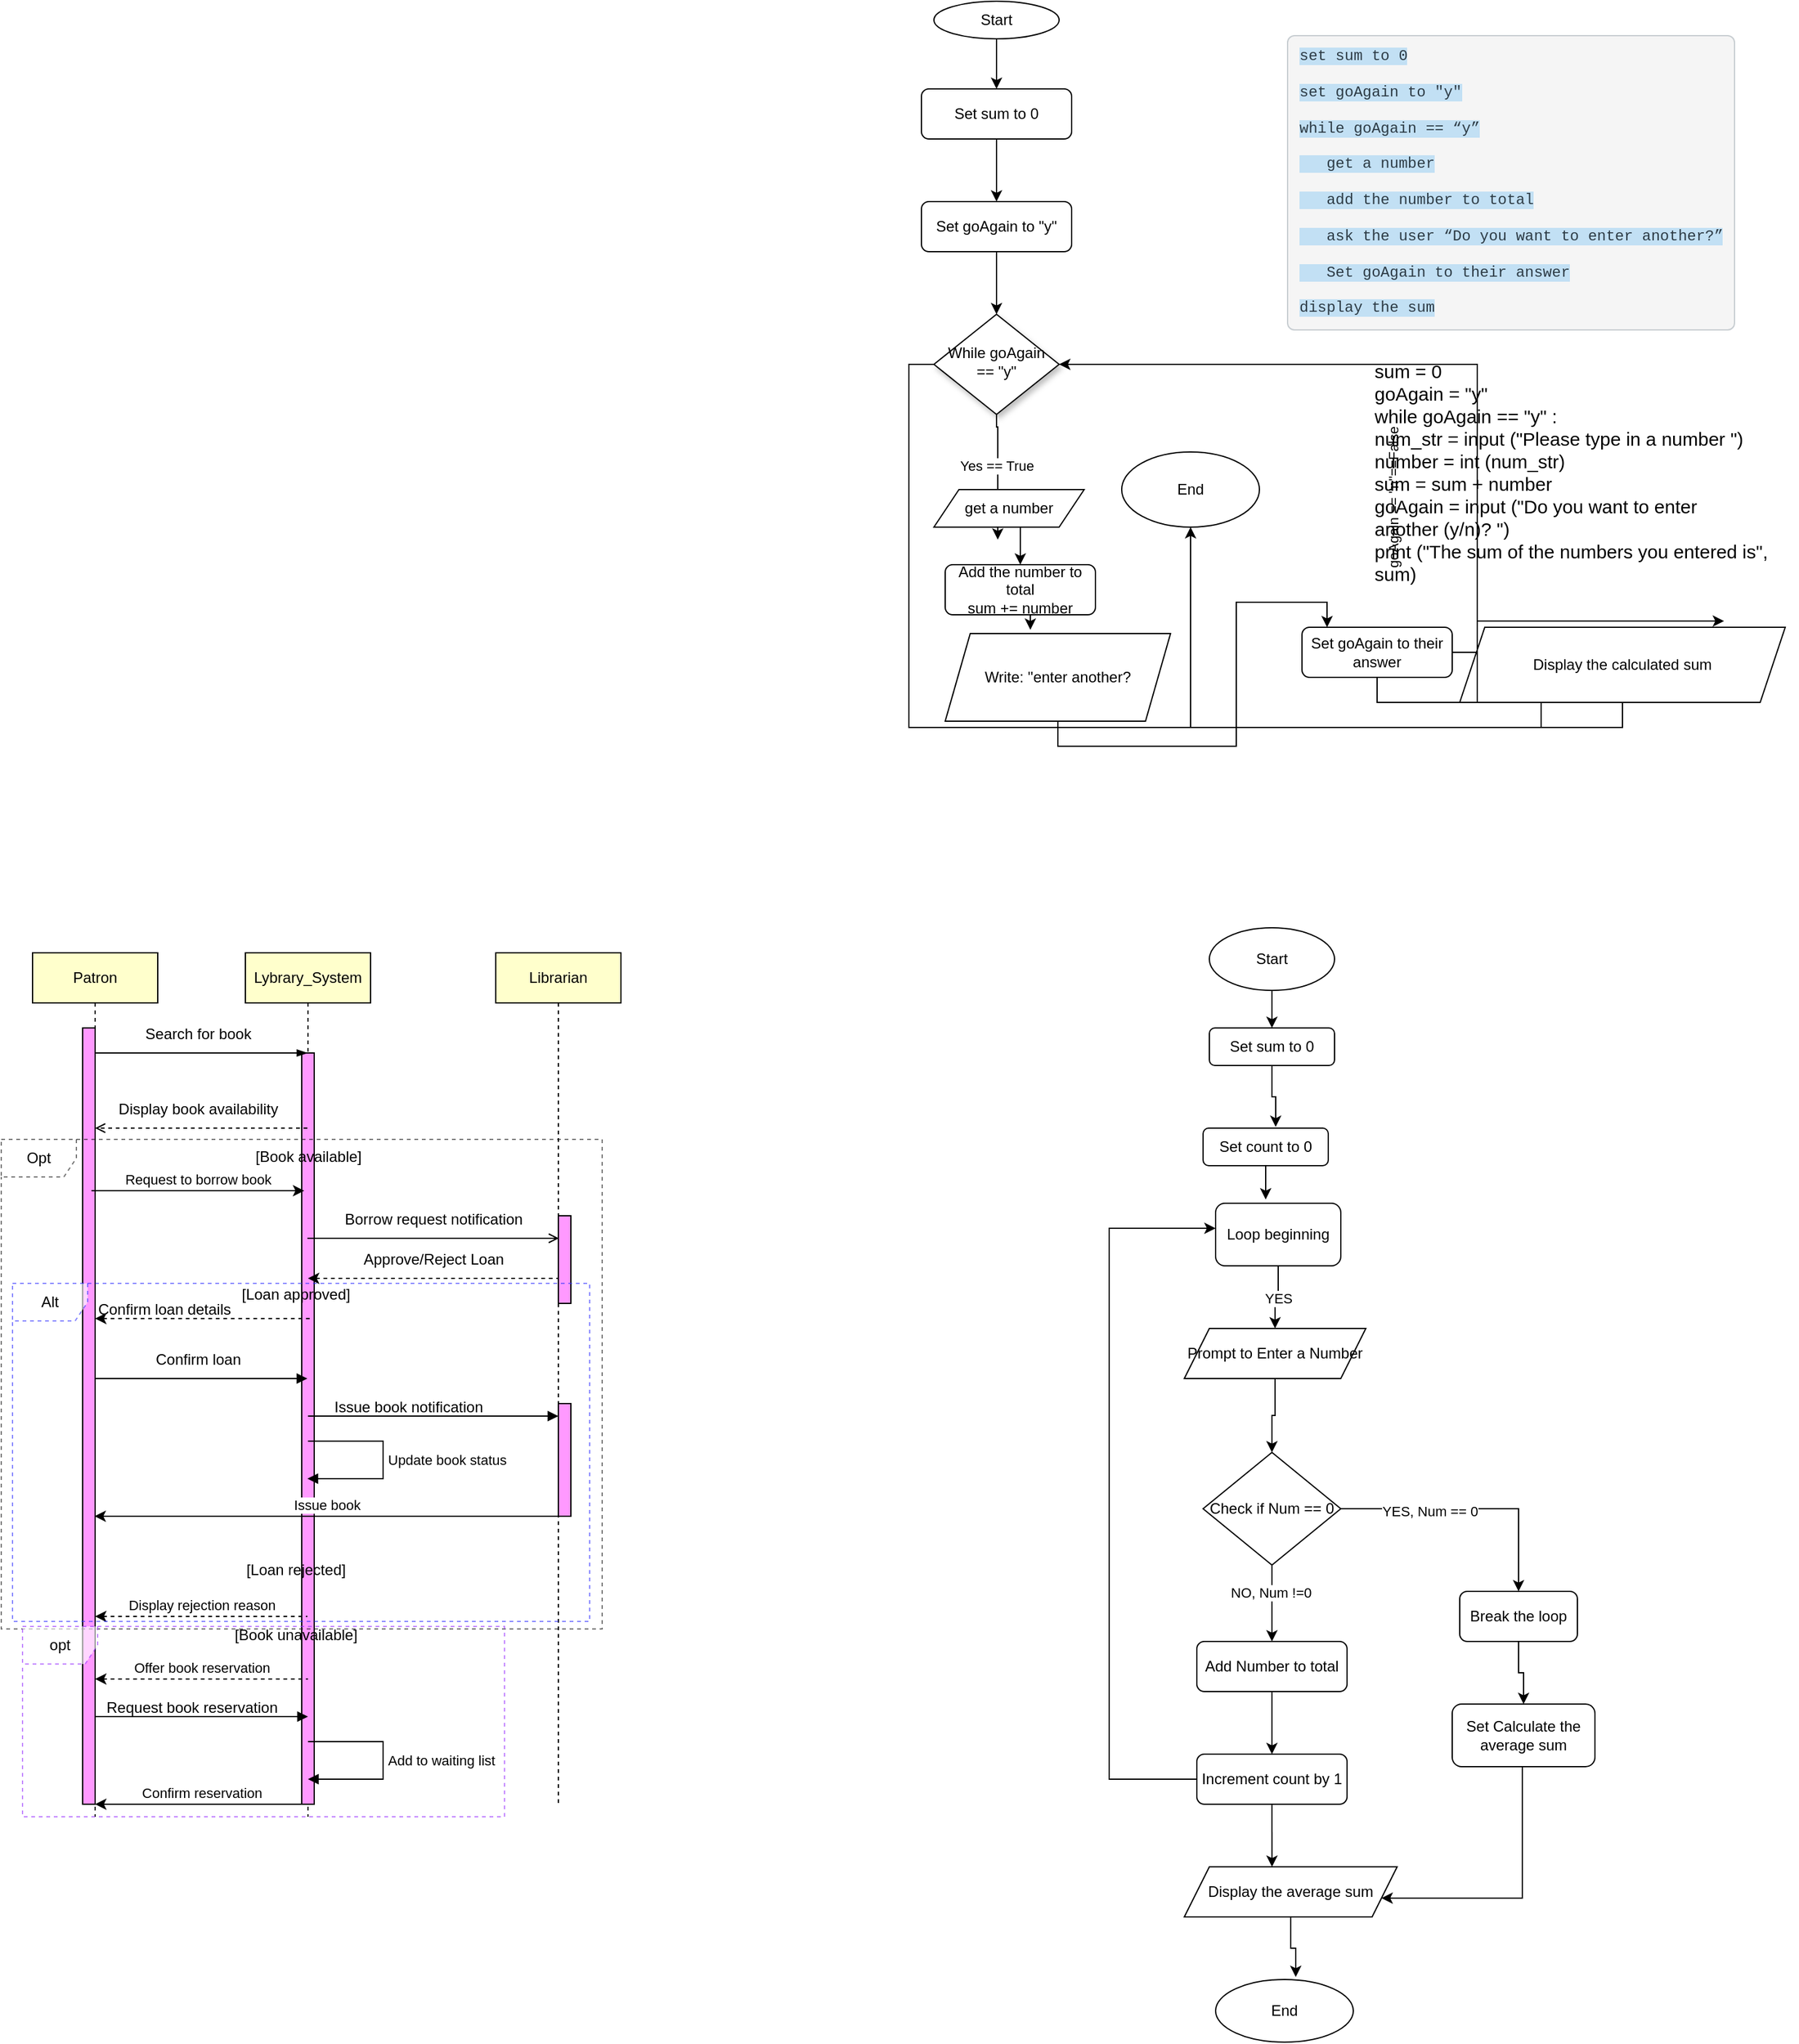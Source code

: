 <mxfile version="24.2.9" type="github">
  <diagram id="C5RBs43oDa-KdzZeNtuy" name="Page-1">
    <mxGraphModel dx="1753" dy="701" grid="0" gridSize="10" guides="1" tooltips="1" connect="1" arrows="1" fold="1" page="1" pageScale="1" pageWidth="827" pageHeight="1169" math="0" shadow="0">
      <root>
        <mxCell id="WIyWlLk6GJQsqaUBKTNV-0" />
        <mxCell id="WIyWlLk6GJQsqaUBKTNV-1" parent="WIyWlLk6GJQsqaUBKTNV-0" />
        <mxCell id="v20488faDy4uhFnrYRyf-15" style="edgeStyle=orthogonalEdgeStyle;rounded=0;orthogonalLoop=1;jettySize=auto;html=1;exitX=0.5;exitY=1;exitDx=0;exitDy=0;" parent="WIyWlLk6GJQsqaUBKTNV-1" source="WIyWlLk6GJQsqaUBKTNV-6" edge="1">
          <mxGeometry relative="1" as="geometry">
            <mxPoint x="171" y="440" as="targetPoint" />
            <mxPoint x="170" y="320" as="sourcePoint" />
            <Array as="points">
              <mxPoint x="170" y="350" />
            </Array>
          </mxGeometry>
        </mxCell>
        <mxCell id="v20488faDy4uhFnrYRyf-16" value="Yes == True" style="edgeLabel;html=1;align=center;verticalAlign=middle;resizable=0;points=[];" parent="v20488faDy4uhFnrYRyf-15" vertex="1" connectable="0">
          <mxGeometry x="-0.439" relative="1" as="geometry">
            <mxPoint x="-1" y="13" as="offset" />
          </mxGeometry>
        </mxCell>
        <mxCell id="v20488faDy4uhFnrYRyf-18" style="edgeStyle=orthogonalEdgeStyle;rounded=0;orthogonalLoop=1;jettySize=auto;html=1;exitX=0;exitY=0.5;exitDx=0;exitDy=0;entryX=0.25;entryY=0;entryDx=0;entryDy=0;" parent="WIyWlLk6GJQsqaUBKTNV-1" source="WIyWlLk6GJQsqaUBKTNV-6" target="v20488faDy4uhFnrYRyf-11" edge="1">
          <mxGeometry relative="1" as="geometry">
            <mxPoint x="100" y="690" as="targetPoint" />
            <Array as="points">
              <mxPoint x="100" y="300" />
              <mxPoint x="100" y="590" />
              <mxPoint x="605" y="590" />
            </Array>
          </mxGeometry>
        </mxCell>
        <mxCell id="v20488faDy4uhFnrYRyf-22" value="goAgain == &quot;n&quot;==False" style="edgeLabel;html=1;align=center;verticalAlign=middle;resizable=0;points=[];rotation=270;" parent="v20488faDy4uhFnrYRyf-18" vertex="1" connectable="0">
          <mxGeometry x="0.588" y="-6" relative="1" as="geometry">
            <mxPoint x="-14" y="-189" as="offset" />
          </mxGeometry>
        </mxCell>
        <mxCell id="WIyWlLk6GJQsqaUBKTNV-6" value="While goAgain == &quot;y&quot;" style="rhombus;whiteSpace=wrap;html=1;shadow=1;fontFamily=Helvetica;fontSize=12;align=center;strokeWidth=1;spacing=6;spacingTop=-4;" parent="WIyWlLk6GJQsqaUBKTNV-1" vertex="1">
          <mxGeometry x="120" y="260" width="100" height="80" as="geometry" />
        </mxCell>
        <mxCell id="v20488faDy4uhFnrYRyf-20" style="edgeStyle=orthogonalEdgeStyle;rounded=0;orthogonalLoop=1;jettySize=auto;html=1;entryX=0.5;entryY=0;entryDx=0;entryDy=0;" parent="WIyWlLk6GJQsqaUBKTNV-1" source="WIyWlLk6GJQsqaUBKTNV-7" target="WIyWlLk6GJQsqaUBKTNV-12" edge="1">
          <mxGeometry relative="1" as="geometry" />
        </mxCell>
        <mxCell id="WIyWlLk6GJQsqaUBKTNV-7" value="Set sum to 0" style="rounded=1;whiteSpace=wrap;html=1;fontSize=12;glass=0;strokeWidth=1;shadow=0;" parent="WIyWlLk6GJQsqaUBKTNV-1" vertex="1">
          <mxGeometry x="110" y="80" width="120" height="40" as="geometry" />
        </mxCell>
        <mxCell id="v20488faDy4uhFnrYRyf-21" style="edgeStyle=orthogonalEdgeStyle;rounded=0;orthogonalLoop=1;jettySize=auto;html=1;exitX=0.5;exitY=1;exitDx=0;exitDy=0;entryX=0.5;entryY=0;entryDx=0;entryDy=0;" parent="WIyWlLk6GJQsqaUBKTNV-1" source="WIyWlLk6GJQsqaUBKTNV-12" target="WIyWlLk6GJQsqaUBKTNV-6" edge="1">
          <mxGeometry relative="1" as="geometry" />
        </mxCell>
        <mxCell id="WIyWlLk6GJQsqaUBKTNV-12" value="Set goAgain to &quot;y&quot;" style="rounded=1;whiteSpace=wrap;html=1;fontSize=12;glass=0;strokeWidth=1;shadow=0;" parent="WIyWlLk6GJQsqaUBKTNV-1" vertex="1">
          <mxGeometry x="110" y="170" width="120" height="40" as="geometry" />
        </mxCell>
        <mxCell id="v20488faDy4uhFnrYRyf-19" style="edgeStyle=orthogonalEdgeStyle;rounded=0;orthogonalLoop=1;jettySize=auto;html=1;exitX=0.5;exitY=1;exitDx=0;exitDy=0;entryX=0.5;entryY=0;entryDx=0;entryDy=0;" parent="WIyWlLk6GJQsqaUBKTNV-1" source="v20488faDy4uhFnrYRyf-0" target="WIyWlLk6GJQsqaUBKTNV-7" edge="1">
          <mxGeometry relative="1" as="geometry" />
        </mxCell>
        <mxCell id="v20488faDy4uhFnrYRyf-0" value="Start" style="ellipse;whiteSpace=wrap;html=1;" parent="WIyWlLk6GJQsqaUBKTNV-1" vertex="1">
          <mxGeometry x="120" y="10" width="100" height="30" as="geometry" />
        </mxCell>
        <mxCell id="v20488faDy4uhFnrYRyf-3" value="Write: &quot;enter another?" style="shape=parallelogram;perimeter=parallelogramPerimeter;whiteSpace=wrap;html=1;fixedSize=1;" parent="WIyWlLk6GJQsqaUBKTNV-1" vertex="1">
          <mxGeometry x="129" y="515" width="180" height="70" as="geometry" />
        </mxCell>
        <mxCell id="v20488faDy4uhFnrYRyf-23" style="edgeStyle=orthogonalEdgeStyle;rounded=0;orthogonalLoop=1;jettySize=auto;html=1;exitX=0.5;exitY=1;exitDx=0;exitDy=0;entryX=0.5;entryY=0;entryDx=0;entryDy=0;" parent="WIyWlLk6GJQsqaUBKTNV-1" source="v20488faDy4uhFnrYRyf-8" target="v20488faDy4uhFnrYRyf-10" edge="1">
          <mxGeometry relative="1" as="geometry" />
        </mxCell>
        <mxCell id="v20488faDy4uhFnrYRyf-8" value="get a number" style="shape=parallelogram;perimeter=parallelogramPerimeter;whiteSpace=wrap;html=1;fixedSize=1;" parent="WIyWlLk6GJQsqaUBKTNV-1" vertex="1">
          <mxGeometry x="120" y="400" width="120" height="30" as="geometry" />
        </mxCell>
        <mxCell id="v20488faDy4uhFnrYRyf-27" style="edgeStyle=orthogonalEdgeStyle;rounded=0;orthogonalLoop=1;jettySize=auto;html=1;exitX=1;exitY=0.5;exitDx=0;exitDy=0;entryX=1;entryY=0.5;entryDx=0;entryDy=0;" parent="WIyWlLk6GJQsqaUBKTNV-1" source="v20488faDy4uhFnrYRyf-9" target="WIyWlLk6GJQsqaUBKTNV-6" edge="1">
          <mxGeometry relative="1" as="geometry" />
        </mxCell>
        <mxCell id="v20488faDy4uhFnrYRyf-9" value="Set goAgain to their answer" style="rounded=1;whiteSpace=wrap;html=1;" parent="WIyWlLk6GJQsqaUBKTNV-1" vertex="1">
          <mxGeometry x="414" y="510" width="120" height="40" as="geometry" />
        </mxCell>
        <mxCell id="v20488faDy4uhFnrYRyf-10" value="Add the number to total&lt;br&gt;sum += number" style="rounded=1;whiteSpace=wrap;html=1;" parent="WIyWlLk6GJQsqaUBKTNV-1" vertex="1">
          <mxGeometry x="129" y="460" width="120" height="40" as="geometry" />
        </mxCell>
        <mxCell id="v20488faDy4uhFnrYRyf-17" style="edgeStyle=orthogonalEdgeStyle;rounded=0;orthogonalLoop=1;jettySize=auto;html=1;exitX=0.5;exitY=1;exitDx=0;exitDy=0;" parent="WIyWlLk6GJQsqaUBKTNV-1" source="v20488faDy4uhFnrYRyf-11" target="v20488faDy4uhFnrYRyf-12" edge="1">
          <mxGeometry relative="1" as="geometry" />
        </mxCell>
        <mxCell id="v20488faDy4uhFnrYRyf-11" value="Display the calculated sum" style="shape=parallelogram;perimeter=parallelogramPerimeter;whiteSpace=wrap;html=1;fixedSize=1;" parent="WIyWlLk6GJQsqaUBKTNV-1" vertex="1">
          <mxGeometry x="540" y="510" width="260" height="60" as="geometry" />
        </mxCell>
        <mxCell id="v20488faDy4uhFnrYRyf-12" value="End" style="ellipse;whiteSpace=wrap;html=1;" parent="WIyWlLk6GJQsqaUBKTNV-1" vertex="1">
          <mxGeometry x="270" y="370" width="110" height="60" as="geometry" />
        </mxCell>
        <mxCell id="v20488faDy4uhFnrYRyf-13" value="&lt;pre style=&quot;font-family: Monaco, Menlo, Consolas, &amp;quot;Courier New&amp;quot;, monospace; font-size: 0.75rem; border-radius: 6px; background-color: rgb(245, 245, 245); border: 1px solid rgb(199, 205, 209); color: rgb(45, 59, 69); display: block; padding: 9px; margin: 0px 0px 12px; line-height: 1.2; word-break: break-all; overflow-wrap: break-word; font-style: normal; font-variant-ligatures: normal; font-variant-caps: normal; font-weight: 400; letter-spacing: normal; orphans: 2; text-align: start; text-indent: 0px; text-transform: none; widows: 2; word-spacing: 0px; -webkit-text-stroke-width: 0px; text-decoration-thickness: initial; text-decoration-style: initial; text-decoration-color: initial;&quot;&gt;&lt;span style=&quot;background-color: rgb(194, 224, 244);&quot;&gt;set sum to 0&lt;/span&gt;&lt;br&gt;&lt;br&gt;&lt;span style=&quot;background-color: rgb(194, 224, 244);&quot;&gt;set goAgain to &quot;y&quot;&lt;/span&gt;&lt;br&gt;&lt;br&gt;&lt;span style=&quot;background-color: rgb(194, 224, 244);&quot;&gt;while goAgain == “y”&lt;/span&gt;&lt;br&gt;&lt;br&gt;&lt;span style=&quot;background-color: rgb(194, 224, 244);&quot;&gt;   get a number&lt;/span&gt;&lt;br&gt;&lt;br&gt;&lt;span style=&quot;background-color: rgb(194, 224, 244);&quot;&gt;   add the number to total&lt;/span&gt;&lt;br&gt;&lt;br&gt;&lt;span style=&quot;background-color: rgb(194, 224, 244);&quot;&gt;   ask the user “Do you want to enter another?”&lt;/span&gt;&lt;br&gt;&lt;br&gt;&lt;span style=&quot;background-color: rgb(194, 224, 244);&quot;&gt;   Set goAgain to their answer&lt;/span&gt;&lt;br&gt;&lt;br&gt;&lt;span style=&quot;background-color: rgb(194, 224, 244);&quot;&gt;display the sum&lt;/span&gt;&lt;/pre&gt;" style="text;whiteSpace=wrap;html=1;" parent="WIyWlLk6GJQsqaUBKTNV-1" vertex="1">
          <mxGeometry x="400" y="30" width="340" height="210" as="geometry" />
        </mxCell>
        <mxCell id="v20488faDy4uhFnrYRyf-25" style="edgeStyle=orthogonalEdgeStyle;rounded=0;orthogonalLoop=1;jettySize=auto;html=1;exitX=0.5;exitY=1;exitDx=0;exitDy=0;entryX=0.378;entryY=-0.043;entryDx=0;entryDy=0;entryPerimeter=0;" parent="WIyWlLk6GJQsqaUBKTNV-1" source="v20488faDy4uhFnrYRyf-10" target="v20488faDy4uhFnrYRyf-3" edge="1">
          <mxGeometry relative="1" as="geometry" />
        </mxCell>
        <mxCell id="v20488faDy4uhFnrYRyf-26" style="edgeStyle=orthogonalEdgeStyle;rounded=0;orthogonalLoop=1;jettySize=auto;html=1;exitX=0.5;exitY=1;exitDx=0;exitDy=0;entryX=0.167;entryY=0;entryDx=0;entryDy=0;entryPerimeter=0;" parent="WIyWlLk6GJQsqaUBKTNV-1" source="v20488faDy4uhFnrYRyf-3" target="v20488faDy4uhFnrYRyf-9" edge="1">
          <mxGeometry relative="1" as="geometry" />
        </mxCell>
        <mxCell id="v20488faDy4uhFnrYRyf-28" value="&lt;font style=&quot;font-size: 15px;&quot;&gt;sum = 0&lt;br&gt;goAgain = &quot;y&quot;&lt;br&gt;while goAgain == &quot;y&quot; :&lt;br&gt;num_str = input (&quot;Please type in a number &quot;)&lt;br&gt;number = int (num_str)&lt;br&gt;sum = sum + number&lt;br&gt;goAgain = input (&quot;Do you want to enter&lt;br&gt;another (y/n)? &quot;)&lt;br&gt;print (&quot;The sum of the numbers you entered is&quot;,&lt;br&gt;sum)&lt;/font&gt;" style="text;whiteSpace=wrap;html=1;" parent="WIyWlLk6GJQsqaUBKTNV-1" vertex="1">
          <mxGeometry x="470" y="290" width="340" height="260" as="geometry" />
        </mxCell>
        <mxCell id="v20488faDy4uhFnrYRyf-29" style="edgeStyle=orthogonalEdgeStyle;rounded=0;orthogonalLoop=1;jettySize=auto;html=1;exitX=0.5;exitY=1;exitDx=0;exitDy=0;entryX=0.812;entryY=-0.083;entryDx=0;entryDy=0;entryPerimeter=0;" parent="WIyWlLk6GJQsqaUBKTNV-1" source="v20488faDy4uhFnrYRyf-9" target="v20488faDy4uhFnrYRyf-11" edge="1">
          <mxGeometry relative="1" as="geometry" />
        </mxCell>
        <mxCell id="N1GahvsnU40BST4dsK68-16" style="edgeStyle=orthogonalEdgeStyle;rounded=0;orthogonalLoop=1;jettySize=auto;html=1;exitX=0.5;exitY=1;exitDx=0;exitDy=0;entryX=0.5;entryY=0;entryDx=0;entryDy=0;" edge="1" parent="WIyWlLk6GJQsqaUBKTNV-1" source="N1GahvsnU40BST4dsK68-0" target="N1GahvsnU40BST4dsK68-1">
          <mxGeometry relative="1" as="geometry" />
        </mxCell>
        <mxCell id="N1GahvsnU40BST4dsK68-0" value="Start" style="ellipse;whiteSpace=wrap;html=1;" vertex="1" parent="WIyWlLk6GJQsqaUBKTNV-1">
          <mxGeometry x="340" y="750" width="100" height="50" as="geometry" />
        </mxCell>
        <mxCell id="N1GahvsnU40BST4dsK68-1" value="Set sum to 0" style="rounded=1;whiteSpace=wrap;html=1;" vertex="1" parent="WIyWlLk6GJQsqaUBKTNV-1">
          <mxGeometry x="340" y="830" width="100" height="30" as="geometry" />
        </mxCell>
        <mxCell id="N1GahvsnU40BST4dsK68-2" value="Set count to 0" style="rounded=1;whiteSpace=wrap;html=1;" vertex="1" parent="WIyWlLk6GJQsqaUBKTNV-1">
          <mxGeometry x="335" y="910" width="100" height="30" as="geometry" />
        </mxCell>
        <mxCell id="N1GahvsnU40BST4dsK68-19" style="edgeStyle=orthogonalEdgeStyle;rounded=0;orthogonalLoop=1;jettySize=auto;html=1;entryX=0.5;entryY=0;entryDx=0;entryDy=0;" edge="1" parent="WIyWlLk6GJQsqaUBKTNV-1" source="N1GahvsnU40BST4dsK68-3" target="N1GahvsnU40BST4dsK68-4">
          <mxGeometry relative="1" as="geometry" />
        </mxCell>
        <mxCell id="N1GahvsnU40BST4dsK68-3" value="Prompt to Enter a Number" style="shape=parallelogram;perimeter=parallelogramPerimeter;whiteSpace=wrap;html=1;fixedSize=1;" vertex="1" parent="WIyWlLk6GJQsqaUBKTNV-1">
          <mxGeometry x="320" y="1070" width="145" height="40" as="geometry" />
        </mxCell>
        <mxCell id="N1GahvsnU40BST4dsK68-5" style="edgeStyle=orthogonalEdgeStyle;rounded=0;orthogonalLoop=1;jettySize=auto;html=1;exitX=0.5;exitY=1;exitDx=0;exitDy=0;entryX=0.5;entryY=0;entryDx=0;entryDy=0;" edge="1" parent="WIyWlLk6GJQsqaUBKTNV-1" source="N1GahvsnU40BST4dsK68-4" target="N1GahvsnU40BST4dsK68-7">
          <mxGeometry relative="1" as="geometry">
            <mxPoint x="440" y="1260" as="targetPoint" />
          </mxGeometry>
        </mxCell>
        <mxCell id="N1GahvsnU40BST4dsK68-8" value="NO, Num !=0" style="edgeLabel;html=1;align=center;verticalAlign=middle;resizable=0;points=[];" vertex="1" connectable="0" parent="N1GahvsnU40BST4dsK68-5">
          <mxGeometry x="-0.3" y="-1" relative="1" as="geometry">
            <mxPoint as="offset" />
          </mxGeometry>
        </mxCell>
        <mxCell id="N1GahvsnU40BST4dsK68-22" style="edgeStyle=orthogonalEdgeStyle;rounded=0;orthogonalLoop=1;jettySize=auto;html=1;exitX=1;exitY=0.5;exitDx=0;exitDy=0;entryX=0.5;entryY=0;entryDx=0;entryDy=0;" edge="1" parent="WIyWlLk6GJQsqaUBKTNV-1" source="N1GahvsnU40BST4dsK68-4" target="N1GahvsnU40BST4dsK68-27">
          <mxGeometry relative="1" as="geometry" />
        </mxCell>
        <mxCell id="N1GahvsnU40BST4dsK68-23" value="YES, Num == 0" style="edgeLabel;html=1;align=center;verticalAlign=middle;resizable=0;points=[];" vertex="1" connectable="0" parent="N1GahvsnU40BST4dsK68-22">
          <mxGeometry x="-0.324" y="-2" relative="1" as="geometry">
            <mxPoint as="offset" />
          </mxGeometry>
        </mxCell>
        <mxCell id="N1GahvsnU40BST4dsK68-4" value="Check if Num == 0" style="rhombus;whiteSpace=wrap;html=1;" vertex="1" parent="WIyWlLk6GJQsqaUBKTNV-1">
          <mxGeometry x="335" y="1169" width="110" height="90" as="geometry" />
        </mxCell>
        <mxCell id="N1GahvsnU40BST4dsK68-13" style="edgeStyle=orthogonalEdgeStyle;rounded=0;orthogonalLoop=1;jettySize=auto;html=1;exitX=0.5;exitY=1;exitDx=0;exitDy=0;entryX=0.5;entryY=0;entryDx=0;entryDy=0;" edge="1" parent="WIyWlLk6GJQsqaUBKTNV-1" source="N1GahvsnU40BST4dsK68-7" target="N1GahvsnU40BST4dsK68-11">
          <mxGeometry relative="1" as="geometry" />
        </mxCell>
        <mxCell id="N1GahvsnU40BST4dsK68-7" value="Add Number to total" style="rounded=1;whiteSpace=wrap;html=1;" vertex="1" parent="WIyWlLk6GJQsqaUBKTNV-1">
          <mxGeometry x="330" y="1320" width="120" height="40" as="geometry" />
        </mxCell>
        <mxCell id="N1GahvsnU40BST4dsK68-24" style="edgeStyle=orthogonalEdgeStyle;rounded=0;orthogonalLoop=1;jettySize=auto;html=1;exitX=0.5;exitY=1;exitDx=0;exitDy=0;" edge="1" parent="WIyWlLk6GJQsqaUBKTNV-1" source="N1GahvsnU40BST4dsK68-10" target="N1GahvsnU40BST4dsK68-21">
          <mxGeometry relative="1" as="geometry">
            <Array as="points">
              <mxPoint x="590" y="1525" />
            </Array>
          </mxGeometry>
        </mxCell>
        <mxCell id="N1GahvsnU40BST4dsK68-10" value="Set Calculate the average sum" style="rounded=1;whiteSpace=wrap;html=1;" vertex="1" parent="WIyWlLk6GJQsqaUBKTNV-1">
          <mxGeometry x="534" y="1370" width="114" height="50" as="geometry" />
        </mxCell>
        <mxCell id="N1GahvsnU40BST4dsK68-12" style="edgeStyle=orthogonalEdgeStyle;rounded=0;orthogonalLoop=1;jettySize=auto;html=1;exitX=0;exitY=0.5;exitDx=0;exitDy=0;entryX=0;entryY=0.5;entryDx=0;entryDy=0;" edge="1" parent="WIyWlLk6GJQsqaUBKTNV-1" source="N1GahvsnU40BST4dsK68-11">
          <mxGeometry relative="1" as="geometry">
            <mxPoint x="330" y="1310" as="sourcePoint" />
            <mxPoint x="345" y="990" as="targetPoint" />
            <Array as="points">
              <mxPoint x="260" y="1430" />
              <mxPoint x="260" y="990" />
            </Array>
          </mxGeometry>
        </mxCell>
        <mxCell id="N1GahvsnU40BST4dsK68-11" value="Increment count by 1" style="rounded=1;whiteSpace=wrap;html=1;" vertex="1" parent="WIyWlLk6GJQsqaUBKTNV-1">
          <mxGeometry x="330" y="1410" width="120" height="40" as="geometry" />
        </mxCell>
        <mxCell id="N1GahvsnU40BST4dsK68-17" style="edgeStyle=orthogonalEdgeStyle;rounded=0;orthogonalLoop=1;jettySize=auto;html=1;exitX=0.5;exitY=1;exitDx=0;exitDy=0;entryX=0.5;entryY=0;entryDx=0;entryDy=0;" edge="1" parent="WIyWlLk6GJQsqaUBKTNV-1" source="N1GahvsnU40BST4dsK68-14" target="N1GahvsnU40BST4dsK68-3">
          <mxGeometry relative="1" as="geometry" />
        </mxCell>
        <mxCell id="N1GahvsnU40BST4dsK68-18" value="YES" style="edgeLabel;html=1;align=center;verticalAlign=middle;resizable=0;points=[];" vertex="1" connectable="0" parent="N1GahvsnU40BST4dsK68-17">
          <mxGeometry x="-0.057" y="1" relative="1" as="geometry">
            <mxPoint as="offset" />
          </mxGeometry>
        </mxCell>
        <mxCell id="N1GahvsnU40BST4dsK68-14" value="Loop beginning" style="rounded=1;whiteSpace=wrap;html=1;" vertex="1" parent="WIyWlLk6GJQsqaUBKTNV-1">
          <mxGeometry x="345" y="970" width="100" height="50" as="geometry" />
        </mxCell>
        <mxCell id="N1GahvsnU40BST4dsK68-15" style="edgeStyle=orthogonalEdgeStyle;rounded=0;orthogonalLoop=1;jettySize=auto;html=1;entryX=0.58;entryY=-0.033;entryDx=0;entryDy=0;entryPerimeter=0;" edge="1" parent="WIyWlLk6GJQsqaUBKTNV-1" source="N1GahvsnU40BST4dsK68-1" target="N1GahvsnU40BST4dsK68-2">
          <mxGeometry relative="1" as="geometry" />
        </mxCell>
        <mxCell id="N1GahvsnU40BST4dsK68-21" value="Display the average sum" style="shape=parallelogram;perimeter=parallelogramPerimeter;whiteSpace=wrap;html=1;fixedSize=1;" vertex="1" parent="WIyWlLk6GJQsqaUBKTNV-1">
          <mxGeometry x="320" y="1500" width="170" height="40" as="geometry" />
        </mxCell>
        <mxCell id="N1GahvsnU40BST4dsK68-25" value="End" style="ellipse;whiteSpace=wrap;html=1;" vertex="1" parent="WIyWlLk6GJQsqaUBKTNV-1">
          <mxGeometry x="345" y="1590" width="110" height="50" as="geometry" />
        </mxCell>
        <mxCell id="N1GahvsnU40BST4dsK68-26" style="edgeStyle=orthogonalEdgeStyle;rounded=0;orthogonalLoop=1;jettySize=auto;html=1;exitX=0.5;exitY=1;exitDx=0;exitDy=0;entryX=0.4;entryY=-0.06;entryDx=0;entryDy=0;entryPerimeter=0;" edge="1" parent="WIyWlLk6GJQsqaUBKTNV-1" source="N1GahvsnU40BST4dsK68-2" target="N1GahvsnU40BST4dsK68-14">
          <mxGeometry relative="1" as="geometry" />
        </mxCell>
        <mxCell id="N1GahvsnU40BST4dsK68-28" style="edgeStyle=orthogonalEdgeStyle;rounded=0;orthogonalLoop=1;jettySize=auto;html=1;exitX=0.5;exitY=1;exitDx=0;exitDy=0;entryX=0.5;entryY=0;entryDx=0;entryDy=0;" edge="1" parent="WIyWlLk6GJQsqaUBKTNV-1" source="N1GahvsnU40BST4dsK68-27" target="N1GahvsnU40BST4dsK68-10">
          <mxGeometry relative="1" as="geometry" />
        </mxCell>
        <mxCell id="N1GahvsnU40BST4dsK68-27" value="Break the loop" style="rounded=1;whiteSpace=wrap;html=1;" vertex="1" parent="WIyWlLk6GJQsqaUBKTNV-1">
          <mxGeometry x="540" y="1280" width="94" height="40" as="geometry" />
        </mxCell>
        <mxCell id="N1GahvsnU40BST4dsK68-29" style="edgeStyle=orthogonalEdgeStyle;rounded=0;orthogonalLoop=1;jettySize=auto;html=1;exitX=0.5;exitY=1;exitDx=0;exitDy=0;entryX=0.412;entryY=0;entryDx=0;entryDy=0;entryPerimeter=0;" edge="1" parent="WIyWlLk6GJQsqaUBKTNV-1" source="N1GahvsnU40BST4dsK68-11" target="N1GahvsnU40BST4dsK68-21">
          <mxGeometry relative="1" as="geometry" />
        </mxCell>
        <mxCell id="N1GahvsnU40BST4dsK68-30" style="edgeStyle=orthogonalEdgeStyle;rounded=0;orthogonalLoop=1;jettySize=auto;html=1;entryX=0.582;entryY=-0.04;entryDx=0;entryDy=0;entryPerimeter=0;" edge="1" parent="WIyWlLk6GJQsqaUBKTNV-1" source="N1GahvsnU40BST4dsK68-21" target="N1GahvsnU40BST4dsK68-25">
          <mxGeometry relative="1" as="geometry" />
        </mxCell>
        <mxCell id="N1GahvsnU40BST4dsK68-31" value="Patron" style="shape=umlLifeline;perimeter=lifelinePerimeter;whiteSpace=wrap;html=1;container=1;dropTarget=0;collapsible=0;recursiveResize=0;outlineConnect=0;portConstraint=eastwest;newEdgeStyle={&quot;curved&quot;:0,&quot;rounded&quot;:0};fillColor=#FFFFCC;" vertex="1" parent="WIyWlLk6GJQsqaUBKTNV-1">
          <mxGeometry x="-600" y="770" width="100" height="690" as="geometry" />
        </mxCell>
        <mxCell id="N1GahvsnU40BST4dsK68-32" value="" style="html=1;points=[[0,0,0,0,5],[0,1,0,0,-5],[1,0,0,0,5],[1,1,0,0,-5]];perimeter=orthogonalPerimeter;outlineConnect=0;targetShapes=umlLifeline;portConstraint=eastwest;newEdgeStyle={&quot;curved&quot;:0,&quot;rounded&quot;:0};fillColor=#FF99FF;" vertex="1" parent="N1GahvsnU40BST4dsK68-31">
          <mxGeometry x="40" y="60" width="10" height="620" as="geometry" />
        </mxCell>
        <mxCell id="N1GahvsnU40BST4dsK68-33" value="Lybrary_System" style="shape=umlLifeline;perimeter=lifelinePerimeter;whiteSpace=wrap;html=1;container=1;dropTarget=0;collapsible=0;recursiveResize=0;outlineConnect=0;portConstraint=eastwest;newEdgeStyle={&quot;curved&quot;:0,&quot;rounded&quot;:0};fillColor=#FFFFCC;" vertex="1" parent="WIyWlLk6GJQsqaUBKTNV-1">
          <mxGeometry x="-430" y="770" width="100" height="690" as="geometry" />
        </mxCell>
        <mxCell id="N1GahvsnU40BST4dsK68-65" value="" style="html=1;points=[[0,0,0,0,5],[0,1,0,0,-5],[1,0,0,0,5],[1,1,0,0,-5]];perimeter=orthogonalPerimeter;outlineConnect=0;targetShapes=umlLifeline;portConstraint=eastwest;newEdgeStyle={&quot;curved&quot;:0,&quot;rounded&quot;:0};fillColor=#FF99FF;" vertex="1" parent="N1GahvsnU40BST4dsK68-33">
          <mxGeometry x="45" y="80" width="10" height="600" as="geometry" />
        </mxCell>
        <mxCell id="N1GahvsnU40BST4dsK68-34" value="Librarian" style="shape=umlLifeline;perimeter=lifelinePerimeter;whiteSpace=wrap;html=1;container=1;dropTarget=0;collapsible=0;recursiveResize=0;outlineConnect=0;portConstraint=eastwest;newEdgeStyle={&quot;curved&quot;:0,&quot;rounded&quot;:0};fillColor=#FFFFCC;" vertex="1" parent="WIyWlLk6GJQsqaUBKTNV-1">
          <mxGeometry x="-230" y="770" width="100" height="680" as="geometry" />
        </mxCell>
        <mxCell id="N1GahvsnU40BST4dsK68-76" value="" style="html=1;points=[[0,0,0,0,5],[0,1,0,0,-5],[1,0,0,0,5],[1,1,0,0,-5]];perimeter=orthogonalPerimeter;outlineConnect=0;targetShapes=umlLifeline;portConstraint=eastwest;newEdgeStyle={&quot;curved&quot;:0,&quot;rounded&quot;:0};fillColor=#FF99FF;" vertex="1" parent="N1GahvsnU40BST4dsK68-34">
          <mxGeometry x="50" y="210" width="10" height="70" as="geometry" />
        </mxCell>
        <mxCell id="N1GahvsnU40BST4dsK68-77" value="" style="html=1;points=[[0,0,0,0,5],[0,1,0,0,-5],[1,0,0,0,5],[1,1,0,0,-5]];perimeter=orthogonalPerimeter;outlineConnect=0;targetShapes=umlLifeline;portConstraint=eastwest;newEdgeStyle={&quot;curved&quot;:0,&quot;rounded&quot;:0};fillColor=#FF99FF;" vertex="1" parent="N1GahvsnU40BST4dsK68-34">
          <mxGeometry x="50" y="360" width="10" height="90" as="geometry" />
        </mxCell>
        <mxCell id="N1GahvsnU40BST4dsK68-35" value="" style="edgeStyle=elbowEdgeStyle;fontSize=12;html=1;endArrow=blockThin;endFill=1;rounded=0;" edge="1" parent="WIyWlLk6GJQsqaUBKTNV-1" source="N1GahvsnU40BST4dsK68-31" target="N1GahvsnU40BST4dsK68-33">
          <mxGeometry width="160" relative="1" as="geometry">
            <mxPoint x="-540" y="960" as="sourcePoint" />
            <mxPoint x="-380" y="960" as="targetPoint" />
            <Array as="points">
              <mxPoint x="-470" y="850" />
            </Array>
          </mxGeometry>
        </mxCell>
        <mxCell id="N1GahvsnU40BST4dsK68-36" value="" style="edgeStyle=elbowEdgeStyle;fontSize=12;html=1;endArrow=none;endFill=0;rounded=0;exitX=0.077;exitY=0.737;exitDx=0;exitDy=0;exitPerimeter=0;entryX=0.605;entryY=1.137;entryDx=0;entryDy=0;entryPerimeter=0;startArrow=classic;startFill=1;dashed=1;" edge="1" parent="WIyWlLk6GJQsqaUBKTNV-1" source="N1GahvsnU40BST4dsK68-51" target="N1GahvsnU40BST4dsK68-50">
          <mxGeometry width="160" relative="1" as="geometry">
            <mxPoint x="-530" y="1040" as="sourcePoint" />
            <mxPoint x="-370" y="1040" as="targetPoint" />
          </mxGeometry>
        </mxCell>
        <mxCell id="N1GahvsnU40BST4dsK68-39" value="Request to borrow book" style="html=1;verticalAlign=bottom;endArrow=none;curved=0;rounded=0;startArrow=classic;startFill=1;endFill=0;" edge="1" parent="WIyWlLk6GJQsqaUBKTNV-1">
          <mxGeometry width="80" relative="1" as="geometry">
            <mxPoint x="-383.02" y="960" as="sourcePoint" />
            <mxPoint x="-552.972" y="960" as="targetPoint" />
            <Array as="points" />
          </mxGeometry>
        </mxCell>
        <mxCell id="N1GahvsnU40BST4dsK68-40" value="Search for book" style="text;html=1;align=center;verticalAlign=middle;resizable=0;points=[];autosize=1;strokeColor=none;fillColor=none;" vertex="1" parent="WIyWlLk6GJQsqaUBKTNV-1">
          <mxGeometry x="-523" y="820" width="110" height="30" as="geometry" />
        </mxCell>
        <mxCell id="N1GahvsnU40BST4dsK68-42" value="Display book availability" style="text;html=1;align=center;verticalAlign=middle;resizable=0;points=[];autosize=1;strokeColor=none;fillColor=none;" vertex="1" parent="WIyWlLk6GJQsqaUBKTNV-1">
          <mxGeometry x="-543" y="880" width="150" height="30" as="geometry" />
        </mxCell>
        <mxCell id="N1GahvsnU40BST4dsK68-43" value="[Book available]" style="text;html=1;align=center;verticalAlign=middle;resizable=0;points=[];autosize=1;strokeColor=none;fillColor=none;" vertex="1" parent="WIyWlLk6GJQsqaUBKTNV-1">
          <mxGeometry x="-435" y="918" width="110" height="30" as="geometry" />
        </mxCell>
        <mxCell id="N1GahvsnU40BST4dsK68-45" value="" style="html=1;verticalAlign=bottom;labelBackgroundColor=none;endArrow=open;endFill=0;rounded=0;exitX=0.487;exitY=0.549;exitDx=0;exitDy=0;exitPerimeter=0;" edge="1" parent="WIyWlLk6GJQsqaUBKTNV-1">
          <mxGeometry width="160" relative="1" as="geometry">
            <mxPoint x="-380.4" y="998" as="sourcePoint" />
            <mxPoint x="-179.6" y="998" as="targetPoint" />
          </mxGeometry>
        </mxCell>
        <mxCell id="N1GahvsnU40BST4dsK68-46" value="Borrow request notification" style="text;html=1;align=center;verticalAlign=middle;resizable=0;points=[];autosize=1;strokeColor=none;fillColor=none;" vertex="1" parent="WIyWlLk6GJQsqaUBKTNV-1">
          <mxGeometry x="-365" y="968" width="170" height="30" as="geometry" />
        </mxCell>
        <mxCell id="N1GahvsnU40BST4dsK68-47" value="" style="html=1;verticalAlign=bottom;labelBackgroundColor=none;endArrow=open;endFill=0;dashed=1;rounded=0;" edge="1" parent="WIyWlLk6GJQsqaUBKTNV-1" source="N1GahvsnU40BST4dsK68-33" target="N1GahvsnU40BST4dsK68-31">
          <mxGeometry width="160" relative="1" as="geometry">
            <mxPoint x="-370" y="990" as="sourcePoint" />
            <mxPoint x="-210" y="990" as="targetPoint" />
            <Array as="points">
              <mxPoint x="-470" y="910" />
            </Array>
          </mxGeometry>
        </mxCell>
        <mxCell id="N1GahvsnU40BST4dsK68-48" value="" style="html=1;verticalAlign=bottom;labelBackgroundColor=none;endArrow=none;endFill=0;dashed=1;rounded=0;startArrow=classic;startFill=1;" edge="1" parent="WIyWlLk6GJQsqaUBKTNV-1" source="N1GahvsnU40BST4dsK68-33" target="N1GahvsnU40BST4dsK68-34">
          <mxGeometry width="160" relative="1" as="geometry">
            <mxPoint x="-370" y="990" as="sourcePoint" />
            <mxPoint x="-210" y="990" as="targetPoint" />
            <Array as="points">
              <mxPoint x="-280" y="1030" />
            </Array>
          </mxGeometry>
        </mxCell>
        <mxCell id="N1GahvsnU40BST4dsK68-49" value="Approve/Reject Loan" style="text;html=1;align=center;verticalAlign=middle;resizable=0;points=[];autosize=1;strokeColor=none;fillColor=none;" vertex="1" parent="WIyWlLk6GJQsqaUBKTNV-1">
          <mxGeometry x="-350" y="1000" width="140" height="30" as="geometry" />
        </mxCell>
        <mxCell id="N1GahvsnU40BST4dsK68-50" value="[Loan approved]" style="text;html=1;align=center;verticalAlign=middle;resizable=0;points=[];autosize=1;strokeColor=none;fillColor=none;" vertex="1" parent="WIyWlLk6GJQsqaUBKTNV-1">
          <mxGeometry x="-445" y="1028" width="110" height="30" as="geometry" />
        </mxCell>
        <mxCell id="N1GahvsnU40BST4dsK68-51" value="Confirm loan details" style="text;html=1;align=center;verticalAlign=middle;resizable=0;points=[];autosize=1;strokeColor=none;fillColor=none;" vertex="1" parent="WIyWlLk6GJQsqaUBKTNV-1">
          <mxGeometry x="-560" y="1040" width="130" height="30" as="geometry" />
        </mxCell>
        <mxCell id="N1GahvsnU40BST4dsK68-52" value="" style="html=1;verticalAlign=bottom;labelBackgroundColor=none;endArrow=block;endFill=1;rounded=0;" edge="1" parent="WIyWlLk6GJQsqaUBKTNV-1" source="N1GahvsnU40BST4dsK68-31" target="N1GahvsnU40BST4dsK68-33">
          <mxGeometry width="160" relative="1" as="geometry">
            <mxPoint x="-370" y="1050" as="sourcePoint" />
            <mxPoint x="-270" y="1090" as="targetPoint" />
            <Array as="points">
              <mxPoint x="-480" y="1110" />
            </Array>
          </mxGeometry>
        </mxCell>
        <mxCell id="N1GahvsnU40BST4dsK68-53" value="Confirm loan" style="text;html=1;align=center;verticalAlign=middle;resizable=0;points=[];autosize=1;strokeColor=none;fillColor=none;" vertex="1" parent="WIyWlLk6GJQsqaUBKTNV-1">
          <mxGeometry x="-513" y="1080" width="90" height="30" as="geometry" />
        </mxCell>
        <mxCell id="N1GahvsnU40BST4dsK68-62" value="" style="html=1;verticalAlign=bottom;labelBackgroundColor=none;endArrow=block;endFill=1;rounded=0;" edge="1" parent="WIyWlLk6GJQsqaUBKTNV-1" source="N1GahvsnU40BST4dsK68-33">
          <mxGeometry width="160" relative="1" as="geometry">
            <mxPoint x="-310" y="1140" as="sourcePoint" />
            <mxPoint x="-180" y="1140" as="targetPoint" />
            <Array as="points">
              <mxPoint x="-240" y="1140" />
            </Array>
          </mxGeometry>
        </mxCell>
        <mxCell id="N1GahvsnU40BST4dsK68-63" value="Issue book notification" style="text;html=1;align=center;verticalAlign=middle;resizable=0;points=[];autosize=1;strokeColor=none;fillColor=none;" vertex="1" parent="WIyWlLk6GJQsqaUBKTNV-1">
          <mxGeometry x="-370" y="1118" width="140" height="30" as="geometry" />
        </mxCell>
        <mxCell id="N1GahvsnU40BST4dsK68-66" value="Update book status" style="html=1;align=left;spacingLeft=2;endArrow=block;rounded=0;edgeStyle=orthogonalEdgeStyle;curved=0;rounded=0;" edge="1" parent="WIyWlLk6GJQsqaUBKTNV-1" source="N1GahvsnU40BST4dsK68-33">
          <mxGeometry relative="1" as="geometry">
            <mxPoint x="-310" y="1160" as="sourcePoint" />
            <Array as="points">
              <mxPoint x="-320" y="1160" />
              <mxPoint x="-320" y="1190" />
            </Array>
            <mxPoint x="-380.452" y="1190" as="targetPoint" />
          </mxGeometry>
        </mxCell>
        <mxCell id="N1GahvsnU40BST4dsK68-67" value="Issue book" style="html=1;verticalAlign=bottom;endArrow=none;curved=0;rounded=0;startArrow=classic;startFill=1;endFill=0;" edge="1" parent="WIyWlLk6GJQsqaUBKTNV-1">
          <mxGeometry width="80" relative="1" as="geometry">
            <mxPoint x="-550.452" y="1220" as="sourcePoint" />
            <mxPoint x="-180.5" y="1220" as="targetPoint" />
          </mxGeometry>
        </mxCell>
        <mxCell id="N1GahvsnU40BST4dsK68-68" value="[Loan rejected]" style="text;html=1;align=center;verticalAlign=middle;resizable=0;points=[];autosize=1;strokeColor=none;fillColor=none;" vertex="1" parent="WIyWlLk6GJQsqaUBKTNV-1">
          <mxGeometry x="-440" y="1248" width="100" height="30" as="geometry" />
        </mxCell>
        <mxCell id="N1GahvsnU40BST4dsK68-69" value="Display rejection reason" style="html=1;verticalAlign=bottom;endArrow=none;curved=0;rounded=0;startArrow=classic;startFill=1;endFill=0;dashed=1;" edge="1" parent="WIyWlLk6GJQsqaUBKTNV-1" source="N1GahvsnU40BST4dsK68-31" target="N1GahvsnU40BST4dsK68-33">
          <mxGeometry width="80" relative="1" as="geometry">
            <mxPoint x="-540" y="1290" as="sourcePoint" />
            <mxPoint x="-170.048" y="1290" as="targetPoint" />
            <Array as="points">
              <mxPoint x="-470" y="1300" />
            </Array>
          </mxGeometry>
        </mxCell>
        <mxCell id="N1GahvsnU40BST4dsK68-70" value="[Book unavailable]" style="text;html=1;align=center;verticalAlign=middle;resizable=0;points=[];autosize=1;strokeColor=none;fillColor=none;" vertex="1" parent="WIyWlLk6GJQsqaUBKTNV-1">
          <mxGeometry x="-450" y="1300" width="120" height="30" as="geometry" />
        </mxCell>
        <mxCell id="N1GahvsnU40BST4dsK68-71" value="Offer book reservation" style="html=1;verticalAlign=bottom;endArrow=none;curved=0;rounded=0;startArrow=classic;startFill=1;endFill=0;dashed=1;" edge="1" parent="WIyWlLk6GJQsqaUBKTNV-1" source="N1GahvsnU40BST4dsK68-31">
          <mxGeometry width="80" relative="1" as="geometry">
            <mxPoint x="-480" y="1350" as="sourcePoint" />
            <mxPoint x="-380" y="1350" as="targetPoint" />
          </mxGeometry>
        </mxCell>
        <mxCell id="N1GahvsnU40BST4dsK68-72" value="" style="html=1;verticalAlign=bottom;labelBackgroundColor=none;endArrow=block;endFill=1;rounded=0;" edge="1" parent="WIyWlLk6GJQsqaUBKTNV-1">
          <mxGeometry width="160" relative="1" as="geometry">
            <mxPoint x="-550" y="1380" as="sourcePoint" />
            <mxPoint x="-380" y="1380" as="targetPoint" />
            <Array as="points">
              <mxPoint x="-480" y="1380" />
            </Array>
          </mxGeometry>
        </mxCell>
        <mxCell id="N1GahvsnU40BST4dsK68-73" value="Request book reservation" style="text;html=1;align=center;verticalAlign=middle;resizable=0;points=[];autosize=1;strokeColor=none;fillColor=none;" vertex="1" parent="WIyWlLk6GJQsqaUBKTNV-1">
          <mxGeometry x="-553" y="1358" width="160" height="30" as="geometry" />
        </mxCell>
        <mxCell id="N1GahvsnU40BST4dsK68-74" value="Add to waiting list" style="html=1;align=left;spacingLeft=2;endArrow=block;rounded=0;edgeStyle=orthogonalEdgeStyle;curved=0;rounded=0;" edge="1" parent="WIyWlLk6GJQsqaUBKTNV-1" source="N1GahvsnU40BST4dsK68-33" target="N1GahvsnU40BST4dsK68-33">
          <mxGeometry relative="1" as="geometry">
            <mxPoint x="-370" y="1400" as="sourcePoint" />
            <Array as="points">
              <mxPoint x="-320" y="1400" />
              <mxPoint x="-320" y="1430" />
            </Array>
            <mxPoint x="-370.452" y="1430" as="targetPoint" />
          </mxGeometry>
        </mxCell>
        <mxCell id="N1GahvsnU40BST4dsK68-75" value="Confirm reservation" style="html=1;verticalAlign=bottom;endArrow=none;curved=0;rounded=0;startArrow=classic;startFill=1;endFill=0;" edge="1" parent="WIyWlLk6GJQsqaUBKTNV-1" source="N1GahvsnU40BST4dsK68-31">
          <mxGeometry width="80" relative="1" as="geometry">
            <mxPoint x="-510" y="1450" as="sourcePoint" />
            <mxPoint x="-380" y="1450" as="targetPoint" />
          </mxGeometry>
        </mxCell>
        <mxCell id="N1GahvsnU40BST4dsK68-78" value="Opt" style="shape=umlFrame;whiteSpace=wrap;html=1;pointerEvents=0;dashed=1;opacity=60;strokeColor=#1A1A1A;" vertex="1" parent="WIyWlLk6GJQsqaUBKTNV-1">
          <mxGeometry x="-625" y="919" width="480" height="391" as="geometry" />
        </mxCell>
        <mxCell id="N1GahvsnU40BST4dsK68-79" value="Alt" style="shape=umlFrame;whiteSpace=wrap;html=1;pointerEvents=0;dashed=1;strokeColor=#3333FF;opacity=60;" vertex="1" parent="WIyWlLk6GJQsqaUBKTNV-1">
          <mxGeometry x="-616" y="1034" width="461" height="270" as="geometry" />
        </mxCell>
        <mxCell id="N1GahvsnU40BST4dsK68-80" value="opt" style="shape=umlFrame;whiteSpace=wrap;html=1;pointerEvents=0;dashed=1;opacity=60;strokeColor=#9933FF;" vertex="1" parent="WIyWlLk6GJQsqaUBKTNV-1">
          <mxGeometry x="-608" y="1308" width="385" height="152" as="geometry" />
        </mxCell>
      </root>
    </mxGraphModel>
  </diagram>
</mxfile>
